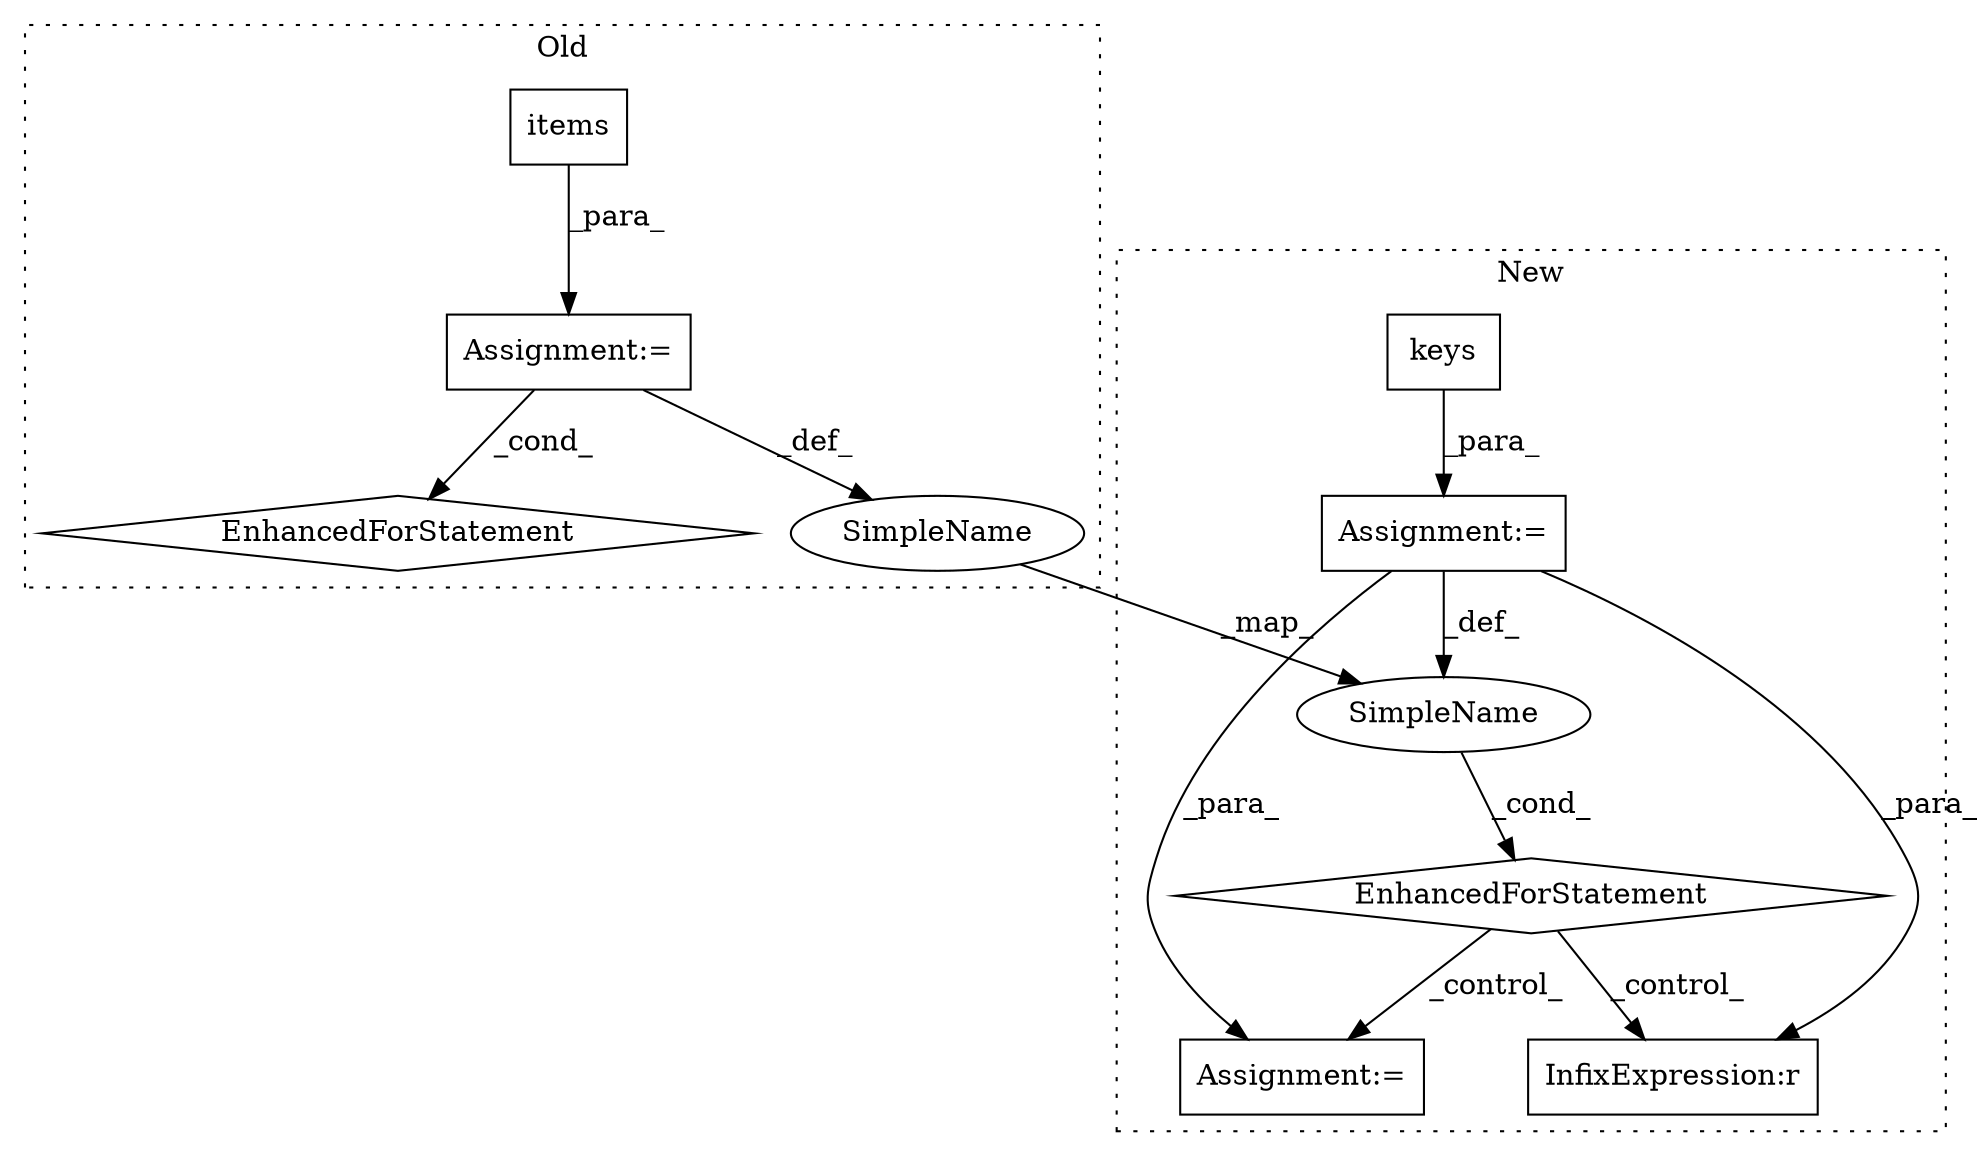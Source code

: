 digraph G {
subgraph cluster0 {
1 [label="items" a="32" s="8477" l="7" shape="box"];
4 [label="Assignment:=" a="7" s="8385,8484" l="66,2" shape="box"];
5 [label="EnhancedForStatement" a="70" s="8385,8484" l="66,2" shape="diamond"];
9 [label="SimpleName" a="42" s="8442" l="4" shape="ellipse"];
label = "Old";
style="dotted";
}
subgraph cluster1 {
2 [label="keys" a="32" s="9043" l="6" shape="box"];
3 [label="Assignment:=" a="7" s="9132,9208" l="53,2" shape="box"];
6 [label="EnhancedForStatement" a="70" s="9132,9208" l="53,2" shape="diamond"];
7 [label="Assignment:=" a="7" s="9230" l="1" shape="box"];
8 [label="SimpleName" a="42" s="9189" l="4" shape="ellipse"];
10 [label="InfixExpression:r" a="27" s="9317" l="4" shape="box"];
label = "New";
style="dotted";
}
1 -> 4 [label="_para_"];
2 -> 3 [label="_para_"];
3 -> 10 [label="_para_"];
3 -> 8 [label="_def_"];
3 -> 7 [label="_para_"];
4 -> 5 [label="_cond_"];
4 -> 9 [label="_def_"];
6 -> 7 [label="_control_"];
6 -> 10 [label="_control_"];
8 -> 6 [label="_cond_"];
9 -> 8 [label="_map_"];
}
